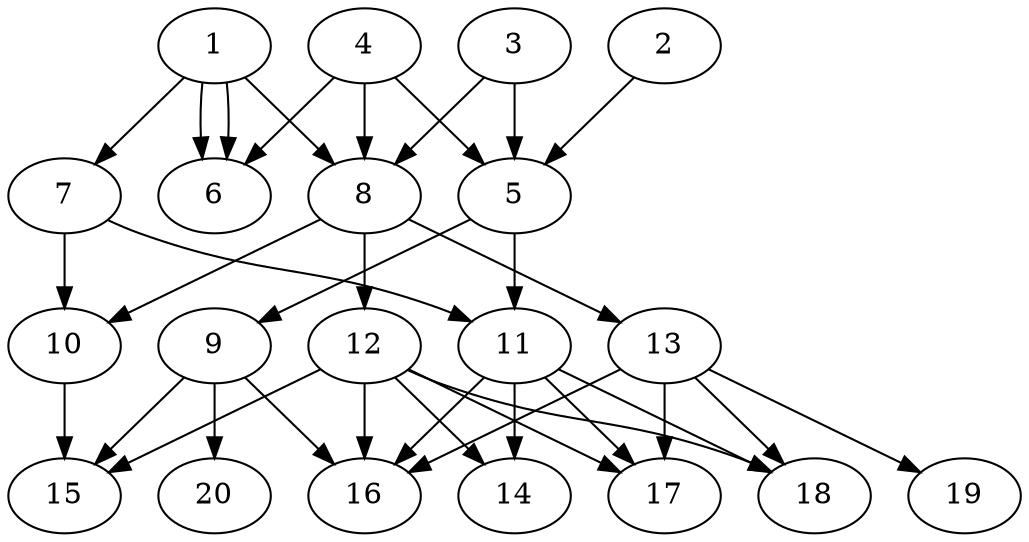 // DAG automatically generated by daggen at Tue Jul 23 14:29:40 2019
// ./daggen --dot -n 20 --ccr 0.4 --fat 0.7 --regular 0.5 --density 0.7 --mindata 5242880 --maxdata 52428800 
digraph G {
  1 [size="107156480", alpha="0.13", expect_size="42862592"] 
  1 -> 6 [size ="42862592"]
  1 -> 6 [size ="42862592"]
  1 -> 7 [size ="42862592"]
  1 -> 8 [size ="42862592"]
  2 [size="123105280", alpha="0.00", expect_size="49242112"] 
  2 -> 5 [size ="49242112"]
  3 [size="69363200", alpha="0.14", expect_size="27745280"] 
  3 -> 5 [size ="27745280"]
  3 -> 8 [size ="27745280"]
  4 [size="69488640", alpha="0.18", expect_size="27795456"] 
  4 -> 5 [size ="27795456"]
  4 -> 6 [size ="27795456"]
  4 -> 8 [size ="27795456"]
  5 [size="89730560", alpha="0.06", expect_size="35892224"] 
  5 -> 9 [size ="35892224"]
  5 -> 11 [size ="35892224"]
  6 [size="116341760", alpha="0.03", expect_size="46536704"] 
  7 [size="54973440", alpha="0.12", expect_size="21989376"] 
  7 -> 10 [size ="21989376"]
  7 -> 11 [size ="21989376"]
  8 [size="89571840", alpha="0.02", expect_size="35828736"] 
  8 -> 10 [size ="35828736"]
  8 -> 12 [size ="35828736"]
  8 -> 13 [size ="35828736"]
  9 [size="71526400", alpha="0.02", expect_size="28610560"] 
  9 -> 15 [size ="28610560"]
  9 -> 16 [size ="28610560"]
  9 -> 20 [size ="28610560"]
  10 [size="72596480", alpha="0.06", expect_size="29038592"] 
  10 -> 15 [size ="29038592"]
  11 [size="125992960", alpha="0.02", expect_size="50397184"] 
  11 -> 14 [size ="50397184"]
  11 -> 16 [size ="50397184"]
  11 -> 17 [size ="50397184"]
  11 -> 18 [size ="50397184"]
  12 [size="87429120", alpha="0.15", expect_size="34971648"] 
  12 -> 14 [size ="34971648"]
  12 -> 15 [size ="34971648"]
  12 -> 16 [size ="34971648"]
  12 -> 17 [size ="34971648"]
  12 -> 18 [size ="34971648"]
  13 [size="87815680", alpha="0.05", expect_size="35126272"] 
  13 -> 16 [size ="35126272"]
  13 -> 17 [size ="35126272"]
  13 -> 18 [size ="35126272"]
  13 -> 19 [size ="35126272"]
  14 [size="54960640", alpha="0.09", expect_size="21984256"] 
  15 [size="44774400", alpha="0.12", expect_size="17909760"] 
  16 [size="77667840", alpha="0.01", expect_size="31067136"] 
  17 [size="96616960", alpha="0.19", expect_size="38646784"] 
  18 [size="49297920", alpha="0.11", expect_size="19719168"] 
  19 [size="61094400", alpha="0.06", expect_size="24437760"] 
  20 [size="73853440", alpha="0.03", expect_size="29541376"] 
}
